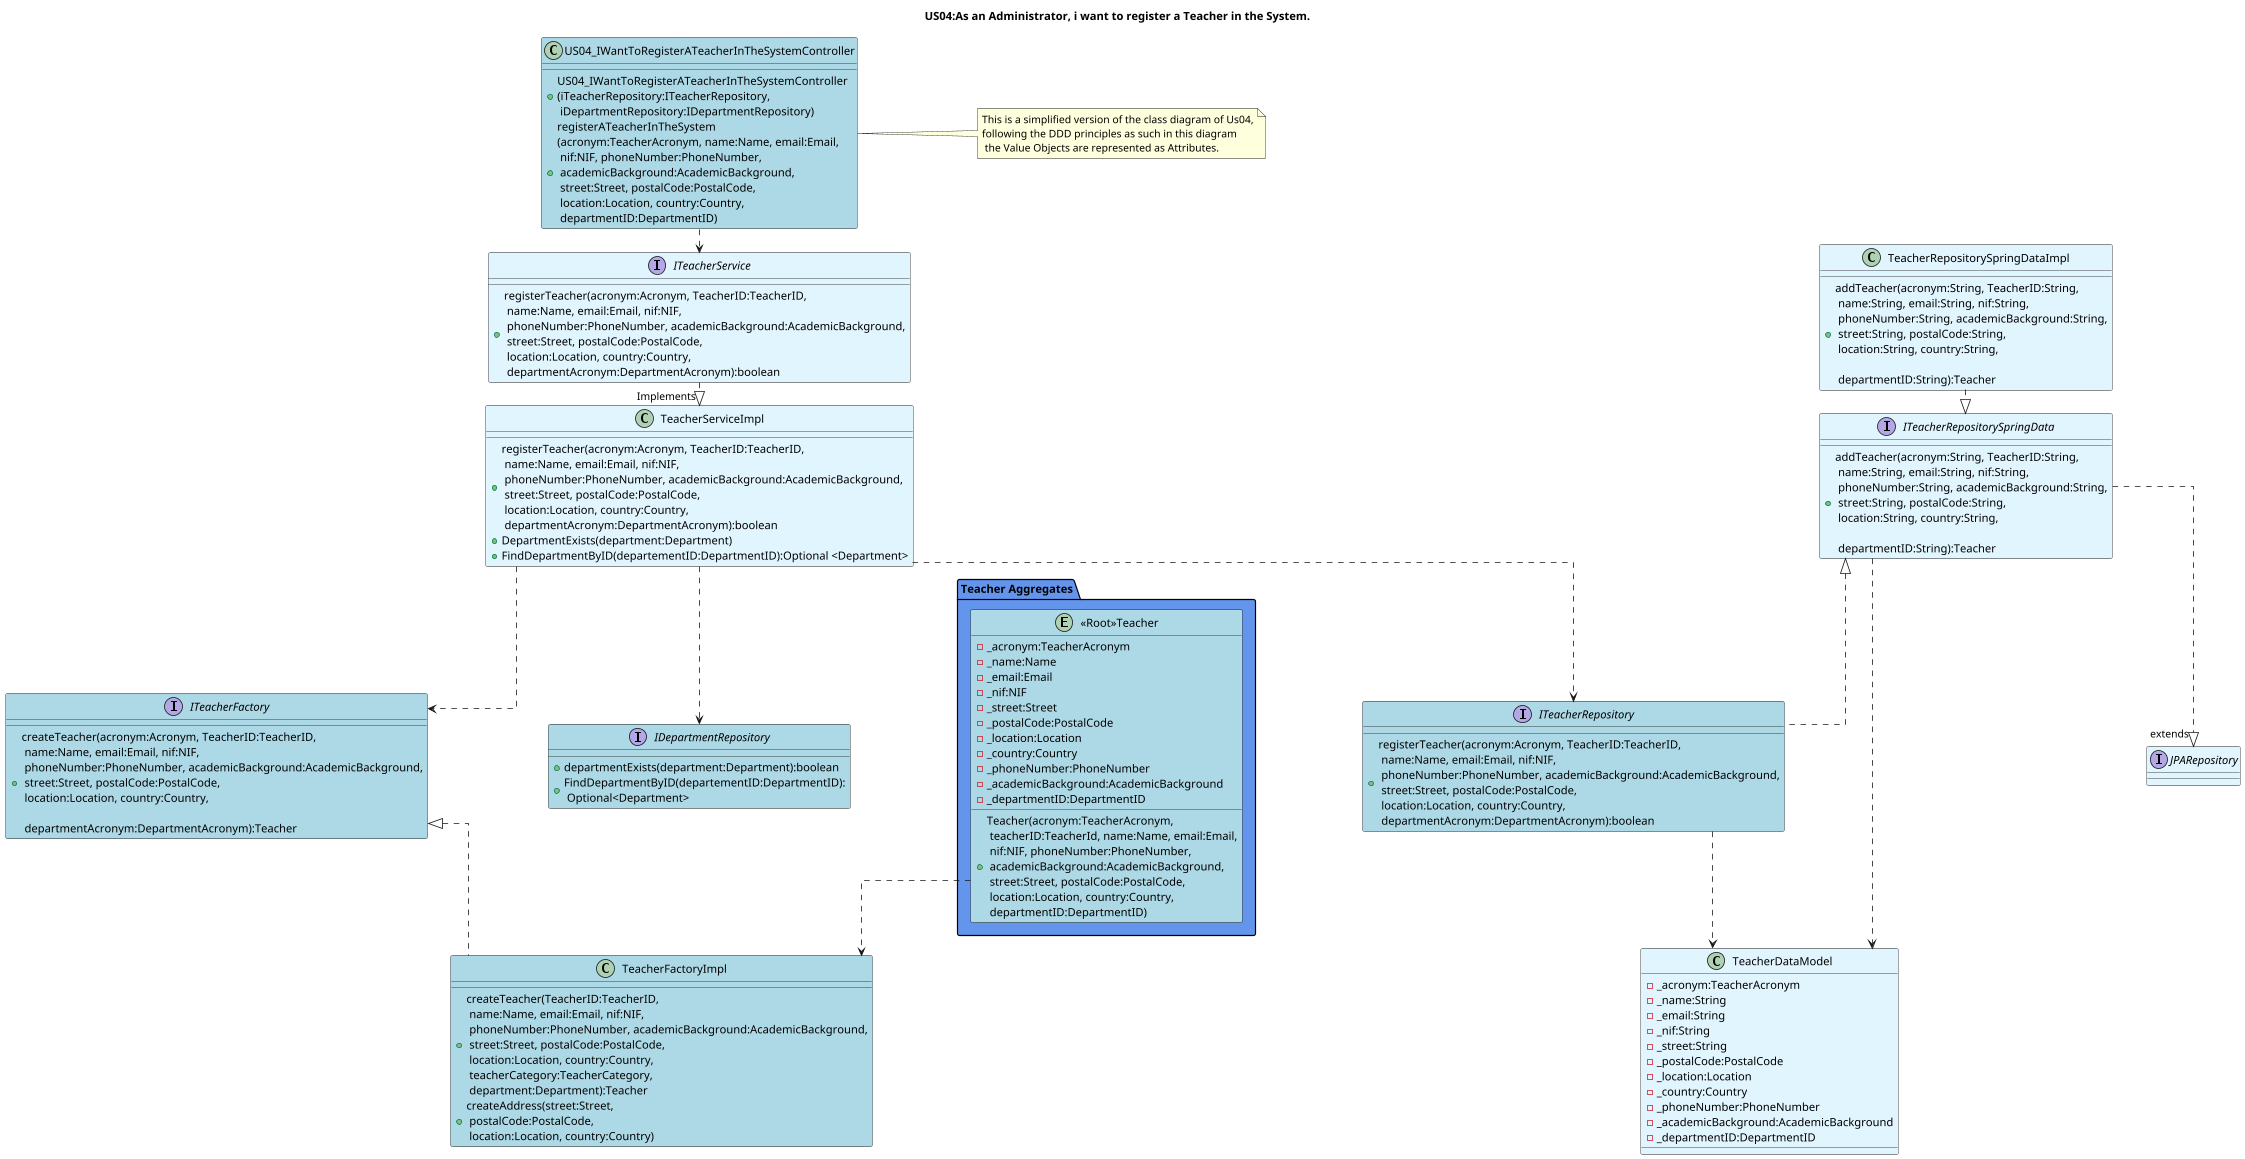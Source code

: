 @startuml
scale 0.8
skinparam ranksep 20
skinparam nodesep 150
skinparam linetype ortho
skinparam classBackgroundColor #E1F5FE

title US04:As an Administrator, i want to register a Teacher in the System.

class US04_IWantToRegisterATeacherInTheSystemController #lightblue{
    +US04_IWantToRegisterATeacherInTheSystemController\n(iTeacherRepository:ITeacherRepository,\n iDepartmentRepository:IDepartmentRepository)
    +registerATeacherInTheSystem\n(acronym:TeacherAcronym, name:Name, email:Email,\n nif:NIF, phoneNumber:PhoneNumber,\n academicBackground:AcademicBackground,\n street:Street, postalCode:PostalCode,\n location:Location, country:Country,\n departmentID:DepartmentID)
}
note right of US04_IWantToRegisterATeacherInTheSystemController
This is a simplified version of the class diagram of Us04,
following the DDD principles as such in this diagram
 the Value Objects are represented as Attributes.
end note
class TeacherFactoryImpl #lightblue{
    +createTeacher(TeacherID:TeacherID,\n name:Name, email:Email, nif:NIF,\n phoneNumber:PhoneNumber, academicBackground:AcademicBackground,\n street:Street, postalCode:PostalCode,\n location:Location, country:Country,\n teacherCategory:TeacherCategory,\n department:Department):Teacher
    +createAddress(street:Street,\n postalCode:PostalCode,\n location:Location, country:Country)
}
class TeacherServiceImpl{
   +registerTeacher(acronym:Acronym, TeacherID:TeacherID,\n name:Name, email:Email, nif:NIF,\n phoneNumber:PhoneNumber, academicBackground:AcademicBackground,\n street:Street, postalCode:PostalCode,\n location:Location, country:Country,\n departmentAcronym:DepartmentAcronym):boolean
   + DepartmentExists(department:Department)
   +FindDepartmentByID(departementID:DepartmentID):Optional <Department>
}
class TeacherDataModel{
-_acronym:TeacherAcronym
        -_name:String
        -_email:String
        -_nif:String
        -_street:String
        -_postalCode:PostalCode
        -_location:Location
        -_country:Country
        -_phoneNumber:PhoneNumber
        -_academicBackground:AcademicBackground
        -_departmentID:DepartmentID
}
class TeacherRepositorySpringDataImpl{
+addTeacher(acronym:String, TeacherID:String,\n name:String, email:String, nif:String,\n phoneNumber:String, academicBackground:String,\n street:String, postalCode:String,\n location:String, country:String,\n \n departmentID:String):Teacher

}

interface ITeacherFactory #lightblue{
    +createTeacher(acronym:Acronym, TeacherID:TeacherID,\n name:Name, email:Email, nif:NIF,\n phoneNumber:PhoneNumber, academicBackground:AcademicBackground,\n street:Street, postalCode:PostalCode,\n location:Location, country:Country,\n \n departmentAcronym:DepartmentAcronym):Teacher
}

interface IDepartmentRepository #lightblue{
    +departmentExists(department:Department):boolean
    +FindDepartmentByID(departementID:DepartmentID):\n Optional<Department>
}

interface ITeacherRepository #lightblue{
    +registerTeacher(acronym:Acronym, TeacherID:TeacherID,\n name:Name, email:Email, nif:NIF,\n phoneNumber:PhoneNumber, academicBackground:AcademicBackground,\n street:Street, postalCode:PostalCode,\n location:Location, country:Country,\n departmentAcronym:DepartmentAcronym):boolean

}
interface ITeacherService{
   +registerTeacher(acronym:Acronym, TeacherID:TeacherID,\n name:Name, email:Email, nif:NIF,\n phoneNumber:PhoneNumber, academicBackground:AcademicBackground,\n street:Street, postalCode:PostalCode,\n location:Location, country:Country,\n departmentAcronym:DepartmentAcronym):boolean
}
interface ITeacherRepositorySpringData{
+addTeacher(acronym:String, TeacherID:String,\n name:String, email:String, nif:String,\n phoneNumber:String, academicBackground:String,\n street:String, postalCode:String,\n location:String, country:String,\n \n departmentID:String):Teacher
}
interface JPARepository{}
package "Teacher Aggregates" #CornflowerBlue {
    entity "<<Root>>Teacher" #lightblue{
        -_acronym:TeacherAcronym
        -_name:Name
        -_email:Email
        -_nif:NIF
        -_street:Street
        -_postalCode:PostalCode
        -_location:Location
        -_country:Country
        -_phoneNumber:PhoneNumber
        -_academicBackground:AcademicBackground
        -_departmentID:DepartmentID
        +Teacher(acronym:TeacherAcronym,\n teacherID:TeacherId, name:Name, email:Email,\n nif:NIF, phoneNumber:PhoneNumber,\n academicBackground:AcademicBackground,\n street:Street, postalCode:PostalCode,\n location:Location, country:Country,\n departmentID:DepartmentID)
    }
}



US04_IWantToRegisterATeacherInTheSystemController ..> ITeacherService
ITeacherService ..|>"Implements" TeacherServiceImpl
TeacherServiceImpl ..> ITeacherRepository
TeacherServiceImpl ..> IDepartmentRepository

TeacherServiceImpl ..> ITeacherFactory
ITeacherFactory <|.. TeacherFactoryImpl
"<<Root>>Teacher" ..> TeacherFactoryImpl
ITeacherRepositorySpringData ..|> "extends"JPARepository
TeacherRepositorySpringDataImpl ..|> ITeacherRepositorySpringData
ITeacherRepositorySpringData <|.. ITeacherRepository

ITeacherRepository ..> TeacherDataModel
ITeacherRepositorySpringData ..> TeacherDataModel



@enduml


